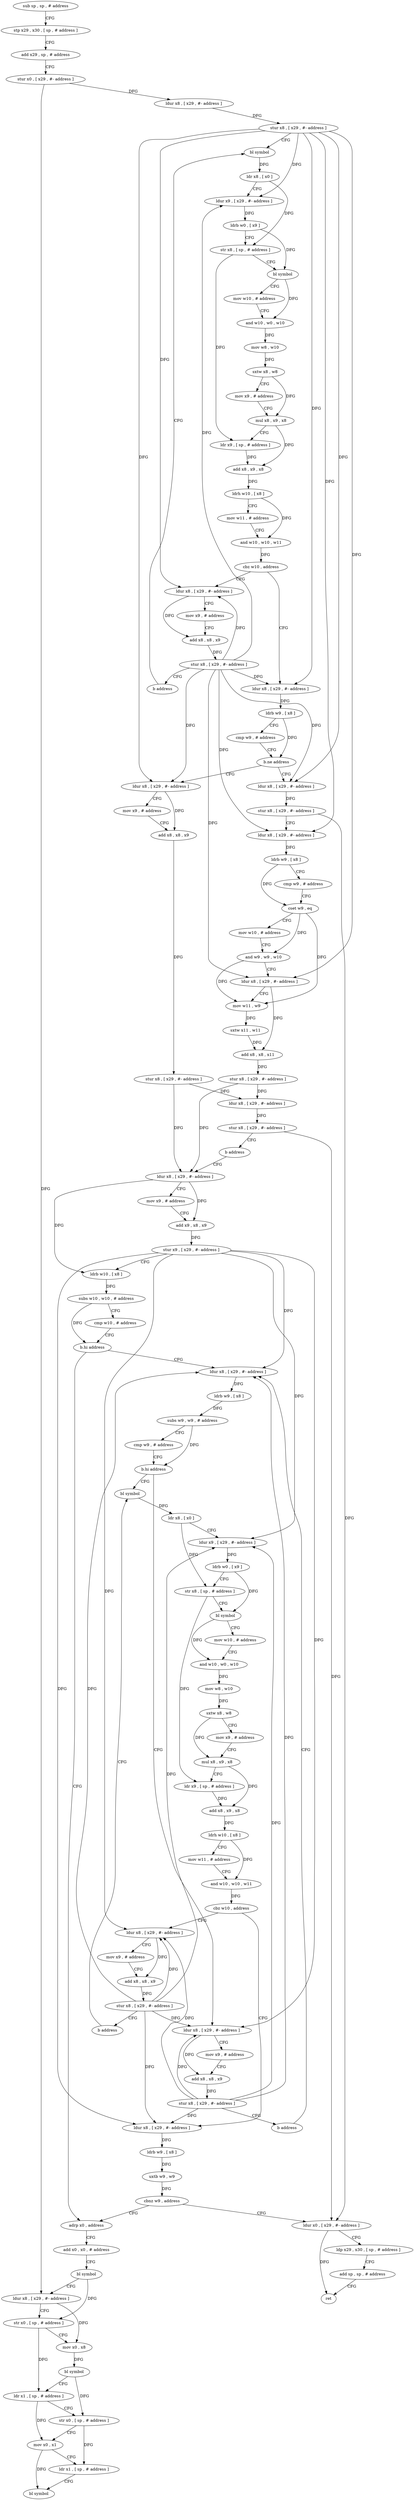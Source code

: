 digraph "func" {
"4206108" [label = "sub sp , sp , # address" ]
"4206112" [label = "stp x29 , x30 , [ sp , # address ]" ]
"4206116" [label = "add x29 , sp , # address" ]
"4206120" [label = "stur x0 , [ x29 , #- address ]" ]
"4206124" [label = "ldur x8 , [ x29 , #- address ]" ]
"4206128" [label = "stur x8 , [ x29 , #- address ]" ]
"4206132" [label = "bl symbol" ]
"4206224" [label = "ldur x8 , [ x29 , #- address ]" ]
"4206228" [label = "ldrb w9 , [ x8 ]" ]
"4206232" [label = "cmp w9 , # address" ]
"4206236" [label = "b.ne address" ]
"4206268" [label = "ldur x8 , [ x29 , #- address ]" ]
"4206240" [label = "ldur x8 , [ x29 , #- address ]" ]
"4206204" [label = "ldur x8 , [ x29 , #- address ]" ]
"4206208" [label = "mov x9 , # address" ]
"4206212" [label = "add x8 , x8 , x9" ]
"4206216" [label = "stur x8 , [ x29 , #- address ]" ]
"4206220" [label = "b address" ]
"4206272" [label = "stur x8 , [ x29 , #- address ]" ]
"4206276" [label = "ldur x8 , [ x29 , #- address ]" ]
"4206280" [label = "ldrb w9 , [ x8 ]" ]
"4206284" [label = "cmp w9 , # address" ]
"4206288" [label = "cset w9 , eq" ]
"4206292" [label = "mov w10 , # address" ]
"4206296" [label = "and w9 , w9 , w10" ]
"4206300" [label = "ldur x8 , [ x29 , #- address ]" ]
"4206304" [label = "mov w11 , w9" ]
"4206308" [label = "sxtw x11 , w11" ]
"4206312" [label = "add x8 , x8 , x11" ]
"4206316" [label = "stur x8 , [ x29 , #- address ]" ]
"4206320" [label = "ldur x8 , [ x29 , #- address ]" ]
"4206244" [label = "mov x9 , # address" ]
"4206248" [label = "add x8 , x8 , x9" ]
"4206252" [label = "stur x8 , [ x29 , #- address ]" ]
"4206256" [label = "ldur x8 , [ x29 , #- address ]" ]
"4206260" [label = "stur x8 , [ x29 , #- address ]" ]
"4206264" [label = "b address" ]
"4206136" [label = "ldr x8 , [ x0 ]" ]
"4206140" [label = "ldur x9 , [ x29 , #- address ]" ]
"4206144" [label = "ldrb w0 , [ x9 ]" ]
"4206148" [label = "str x8 , [ sp , # address ]" ]
"4206152" [label = "bl symbol" ]
"4206156" [label = "mov w10 , # address" ]
"4206160" [label = "and w10 , w0 , w10" ]
"4206164" [label = "mov w8 , w10" ]
"4206168" [label = "sxtw x8 , w8" ]
"4206172" [label = "mov x9 , # address" ]
"4206176" [label = "mul x8 , x9 , x8" ]
"4206180" [label = "ldr x9 , [ sp , # address ]" ]
"4206184" [label = "add x8 , x9 , x8" ]
"4206188" [label = "ldrh w10 , [ x8 ]" ]
"4206192" [label = "mov w11 , # address" ]
"4206196" [label = "and w10 , w10 , w11" ]
"4206200" [label = "cbz w10 , address" ]
"4206516" [label = "adrp x0 , address" ]
"4206520" [label = "add x0 , x0 , # address" ]
"4206524" [label = "bl symbol" ]
"4206528" [label = "ldur x8 , [ x29 , #- address ]" ]
"4206532" [label = "str x0 , [ sp , # address ]" ]
"4206536" [label = "mov x0 , x8" ]
"4206540" [label = "bl symbol" ]
"4206544" [label = "ldr x1 , [ sp , # address ]" ]
"4206548" [label = "str x0 , [ sp , # address ]" ]
"4206552" [label = "mov x0 , x1" ]
"4206556" [label = "ldr x1 , [ sp , # address ]" ]
"4206560" [label = "bl symbol" ]
"4206352" [label = "ldur x8 , [ x29 , #- address ]" ]
"4206356" [label = "ldrb w9 , [ x8 ]" ]
"4206360" [label = "subs w9 , w9 , # address" ]
"4206364" [label = "cmp w9 , # address" ]
"4206368" [label = "b.hi address" ]
"4206392" [label = "bl symbol" ]
"4206372" [label = "ldur x8 , [ x29 , #- address ]" ]
"4206324" [label = "mov x9 , # address" ]
"4206328" [label = "add x9 , x8 , x9" ]
"4206332" [label = "stur x9 , [ x29 , #- address ]" ]
"4206336" [label = "ldrb w10 , [ x8 ]" ]
"4206340" [label = "subs w10 , w10 , # address" ]
"4206344" [label = "cmp w10 , # address" ]
"4206348" [label = "b.hi address" ]
"4206396" [label = "ldr x8 , [ x0 ]" ]
"4206400" [label = "ldur x9 , [ x29 , #- address ]" ]
"4206404" [label = "ldrb w0 , [ x9 ]" ]
"4206408" [label = "str x8 , [ sp , # address ]" ]
"4206412" [label = "bl symbol" ]
"4206416" [label = "mov w10 , # address" ]
"4206420" [label = "and w10 , w0 , w10" ]
"4206424" [label = "mov w8 , w10" ]
"4206428" [label = "sxtw x8 , w8" ]
"4206432" [label = "mov x9 , # address" ]
"4206436" [label = "mul x8 , x9 , x8" ]
"4206440" [label = "ldr x9 , [ sp , # address ]" ]
"4206444" [label = "add x8 , x9 , x8" ]
"4206448" [label = "ldrh w10 , [ x8 ]" ]
"4206452" [label = "mov w11 , # address" ]
"4206456" [label = "and w10 , w10 , w11" ]
"4206460" [label = "cbz w10 , address" ]
"4206484" [label = "ldur x8 , [ x29 , #- address ]" ]
"4206464" [label = "ldur x8 , [ x29 , #- address ]" ]
"4206376" [label = "mov x9 , # address" ]
"4206380" [label = "add x8 , x8 , x9" ]
"4206384" [label = "stur x8 , [ x29 , #- address ]" ]
"4206388" [label = "b address" ]
"4206488" [label = "ldrb w9 , [ x8 ]" ]
"4206492" [label = "uxtb w9 , w9" ]
"4206496" [label = "cbnz w9 , address" ]
"4206500" [label = "ldur x0 , [ x29 , #- address ]" ]
"4206468" [label = "mov x9 , # address" ]
"4206472" [label = "add x8 , x8 , x9" ]
"4206476" [label = "stur x8 , [ x29 , #- address ]" ]
"4206480" [label = "b address" ]
"4206504" [label = "ldp x29 , x30 , [ sp , # address ]" ]
"4206508" [label = "add sp , sp , # address" ]
"4206512" [label = "ret" ]
"4206108" -> "4206112" [ label = "CFG" ]
"4206112" -> "4206116" [ label = "CFG" ]
"4206116" -> "4206120" [ label = "CFG" ]
"4206120" -> "4206124" [ label = "DFG" ]
"4206120" -> "4206528" [ label = "DFG" ]
"4206124" -> "4206128" [ label = "DFG" ]
"4206128" -> "4206132" [ label = "CFG" ]
"4206128" -> "4206140" [ label = "DFG" ]
"4206128" -> "4206224" [ label = "DFG" ]
"4206128" -> "4206204" [ label = "DFG" ]
"4206128" -> "4206268" [ label = "DFG" ]
"4206128" -> "4206276" [ label = "DFG" ]
"4206128" -> "4206240" [ label = "DFG" ]
"4206128" -> "4206300" [ label = "DFG" ]
"4206132" -> "4206136" [ label = "DFG" ]
"4206224" -> "4206228" [ label = "DFG" ]
"4206228" -> "4206232" [ label = "CFG" ]
"4206228" -> "4206236" [ label = "DFG" ]
"4206232" -> "4206236" [ label = "CFG" ]
"4206236" -> "4206268" [ label = "CFG" ]
"4206236" -> "4206240" [ label = "CFG" ]
"4206268" -> "4206272" [ label = "DFG" ]
"4206240" -> "4206244" [ label = "CFG" ]
"4206240" -> "4206248" [ label = "DFG" ]
"4206204" -> "4206208" [ label = "CFG" ]
"4206204" -> "4206212" [ label = "DFG" ]
"4206208" -> "4206212" [ label = "CFG" ]
"4206212" -> "4206216" [ label = "DFG" ]
"4206216" -> "4206220" [ label = "CFG" ]
"4206216" -> "4206140" [ label = "DFG" ]
"4206216" -> "4206224" [ label = "DFG" ]
"4206216" -> "4206204" [ label = "DFG" ]
"4206216" -> "4206268" [ label = "DFG" ]
"4206216" -> "4206276" [ label = "DFG" ]
"4206216" -> "4206240" [ label = "DFG" ]
"4206216" -> "4206300" [ label = "DFG" ]
"4206220" -> "4206132" [ label = "CFG" ]
"4206272" -> "4206276" [ label = "CFG" ]
"4206272" -> "4206500" [ label = "DFG" ]
"4206276" -> "4206280" [ label = "DFG" ]
"4206280" -> "4206284" [ label = "CFG" ]
"4206280" -> "4206288" [ label = "DFG" ]
"4206284" -> "4206288" [ label = "CFG" ]
"4206288" -> "4206292" [ label = "CFG" ]
"4206288" -> "4206296" [ label = "DFG" ]
"4206288" -> "4206304" [ label = "DFG" ]
"4206292" -> "4206296" [ label = "CFG" ]
"4206296" -> "4206300" [ label = "CFG" ]
"4206296" -> "4206304" [ label = "DFG" ]
"4206300" -> "4206304" [ label = "CFG" ]
"4206300" -> "4206312" [ label = "DFG" ]
"4206304" -> "4206308" [ label = "DFG" ]
"4206308" -> "4206312" [ label = "DFG" ]
"4206312" -> "4206316" [ label = "DFG" ]
"4206316" -> "4206320" [ label = "DFG" ]
"4206316" -> "4206256" [ label = "DFG" ]
"4206320" -> "4206324" [ label = "CFG" ]
"4206320" -> "4206328" [ label = "DFG" ]
"4206320" -> "4206336" [ label = "DFG" ]
"4206244" -> "4206248" [ label = "CFG" ]
"4206248" -> "4206252" [ label = "DFG" ]
"4206252" -> "4206256" [ label = "DFG" ]
"4206252" -> "4206320" [ label = "DFG" ]
"4206256" -> "4206260" [ label = "DFG" ]
"4206260" -> "4206264" [ label = "CFG" ]
"4206260" -> "4206500" [ label = "DFG" ]
"4206264" -> "4206320" [ label = "CFG" ]
"4206136" -> "4206140" [ label = "CFG" ]
"4206136" -> "4206148" [ label = "DFG" ]
"4206140" -> "4206144" [ label = "DFG" ]
"4206144" -> "4206148" [ label = "CFG" ]
"4206144" -> "4206152" [ label = "DFG" ]
"4206148" -> "4206152" [ label = "CFG" ]
"4206148" -> "4206180" [ label = "DFG" ]
"4206152" -> "4206156" [ label = "CFG" ]
"4206152" -> "4206160" [ label = "DFG" ]
"4206156" -> "4206160" [ label = "CFG" ]
"4206160" -> "4206164" [ label = "DFG" ]
"4206164" -> "4206168" [ label = "DFG" ]
"4206168" -> "4206172" [ label = "CFG" ]
"4206168" -> "4206176" [ label = "DFG" ]
"4206172" -> "4206176" [ label = "CFG" ]
"4206176" -> "4206180" [ label = "CFG" ]
"4206176" -> "4206184" [ label = "DFG" ]
"4206180" -> "4206184" [ label = "DFG" ]
"4206184" -> "4206188" [ label = "DFG" ]
"4206188" -> "4206192" [ label = "CFG" ]
"4206188" -> "4206196" [ label = "DFG" ]
"4206192" -> "4206196" [ label = "CFG" ]
"4206196" -> "4206200" [ label = "DFG" ]
"4206200" -> "4206224" [ label = "CFG" ]
"4206200" -> "4206204" [ label = "CFG" ]
"4206516" -> "4206520" [ label = "CFG" ]
"4206520" -> "4206524" [ label = "CFG" ]
"4206524" -> "4206528" [ label = "CFG" ]
"4206524" -> "4206532" [ label = "DFG" ]
"4206528" -> "4206532" [ label = "CFG" ]
"4206528" -> "4206536" [ label = "DFG" ]
"4206532" -> "4206536" [ label = "CFG" ]
"4206532" -> "4206544" [ label = "DFG" ]
"4206536" -> "4206540" [ label = "DFG" ]
"4206540" -> "4206544" [ label = "CFG" ]
"4206540" -> "4206548" [ label = "DFG" ]
"4206544" -> "4206548" [ label = "CFG" ]
"4206544" -> "4206552" [ label = "DFG" ]
"4206548" -> "4206552" [ label = "CFG" ]
"4206548" -> "4206556" [ label = "DFG" ]
"4206552" -> "4206556" [ label = "CFG" ]
"4206552" -> "4206560" [ label = "DFG" ]
"4206556" -> "4206560" [ label = "CFG" ]
"4206352" -> "4206356" [ label = "DFG" ]
"4206356" -> "4206360" [ label = "DFG" ]
"4206360" -> "4206364" [ label = "CFG" ]
"4206360" -> "4206368" [ label = "DFG" ]
"4206364" -> "4206368" [ label = "CFG" ]
"4206368" -> "4206392" [ label = "CFG" ]
"4206368" -> "4206372" [ label = "CFG" ]
"4206392" -> "4206396" [ label = "DFG" ]
"4206372" -> "4206376" [ label = "CFG" ]
"4206372" -> "4206380" [ label = "DFG" ]
"4206324" -> "4206328" [ label = "CFG" ]
"4206328" -> "4206332" [ label = "DFG" ]
"4206332" -> "4206336" [ label = "CFG" ]
"4206332" -> "4206352" [ label = "DFG" ]
"4206332" -> "4206400" [ label = "DFG" ]
"4206332" -> "4206372" [ label = "DFG" ]
"4206332" -> "4206484" [ label = "DFG" ]
"4206332" -> "4206464" [ label = "DFG" ]
"4206336" -> "4206340" [ label = "DFG" ]
"4206340" -> "4206344" [ label = "CFG" ]
"4206340" -> "4206348" [ label = "DFG" ]
"4206344" -> "4206348" [ label = "CFG" ]
"4206348" -> "4206516" [ label = "CFG" ]
"4206348" -> "4206352" [ label = "CFG" ]
"4206396" -> "4206400" [ label = "CFG" ]
"4206396" -> "4206408" [ label = "DFG" ]
"4206400" -> "4206404" [ label = "DFG" ]
"4206404" -> "4206408" [ label = "CFG" ]
"4206404" -> "4206412" [ label = "DFG" ]
"4206408" -> "4206412" [ label = "CFG" ]
"4206408" -> "4206440" [ label = "DFG" ]
"4206412" -> "4206416" [ label = "CFG" ]
"4206412" -> "4206420" [ label = "DFG" ]
"4206416" -> "4206420" [ label = "CFG" ]
"4206420" -> "4206424" [ label = "DFG" ]
"4206424" -> "4206428" [ label = "DFG" ]
"4206428" -> "4206432" [ label = "CFG" ]
"4206428" -> "4206436" [ label = "DFG" ]
"4206432" -> "4206436" [ label = "CFG" ]
"4206436" -> "4206440" [ label = "CFG" ]
"4206436" -> "4206444" [ label = "DFG" ]
"4206440" -> "4206444" [ label = "DFG" ]
"4206444" -> "4206448" [ label = "DFG" ]
"4206448" -> "4206452" [ label = "CFG" ]
"4206448" -> "4206456" [ label = "DFG" ]
"4206452" -> "4206456" [ label = "CFG" ]
"4206456" -> "4206460" [ label = "DFG" ]
"4206460" -> "4206484" [ label = "CFG" ]
"4206460" -> "4206464" [ label = "CFG" ]
"4206484" -> "4206488" [ label = "DFG" ]
"4206464" -> "4206468" [ label = "CFG" ]
"4206464" -> "4206472" [ label = "DFG" ]
"4206376" -> "4206380" [ label = "CFG" ]
"4206380" -> "4206384" [ label = "DFG" ]
"4206384" -> "4206388" [ label = "CFG" ]
"4206384" -> "4206352" [ label = "DFG" ]
"4206384" -> "4206400" [ label = "DFG" ]
"4206384" -> "4206372" [ label = "DFG" ]
"4206384" -> "4206484" [ label = "DFG" ]
"4206384" -> "4206464" [ label = "DFG" ]
"4206388" -> "4206352" [ label = "CFG" ]
"4206488" -> "4206492" [ label = "DFG" ]
"4206492" -> "4206496" [ label = "DFG" ]
"4206496" -> "4206516" [ label = "CFG" ]
"4206496" -> "4206500" [ label = "CFG" ]
"4206500" -> "4206504" [ label = "CFG" ]
"4206500" -> "4206512" [ label = "DFG" ]
"4206468" -> "4206472" [ label = "CFG" ]
"4206472" -> "4206476" [ label = "DFG" ]
"4206476" -> "4206480" [ label = "CFG" ]
"4206476" -> "4206352" [ label = "DFG" ]
"4206476" -> "4206400" [ label = "DFG" ]
"4206476" -> "4206372" [ label = "DFG" ]
"4206476" -> "4206484" [ label = "DFG" ]
"4206476" -> "4206464" [ label = "DFG" ]
"4206480" -> "4206392" [ label = "CFG" ]
"4206504" -> "4206508" [ label = "CFG" ]
"4206508" -> "4206512" [ label = "CFG" ]
}
